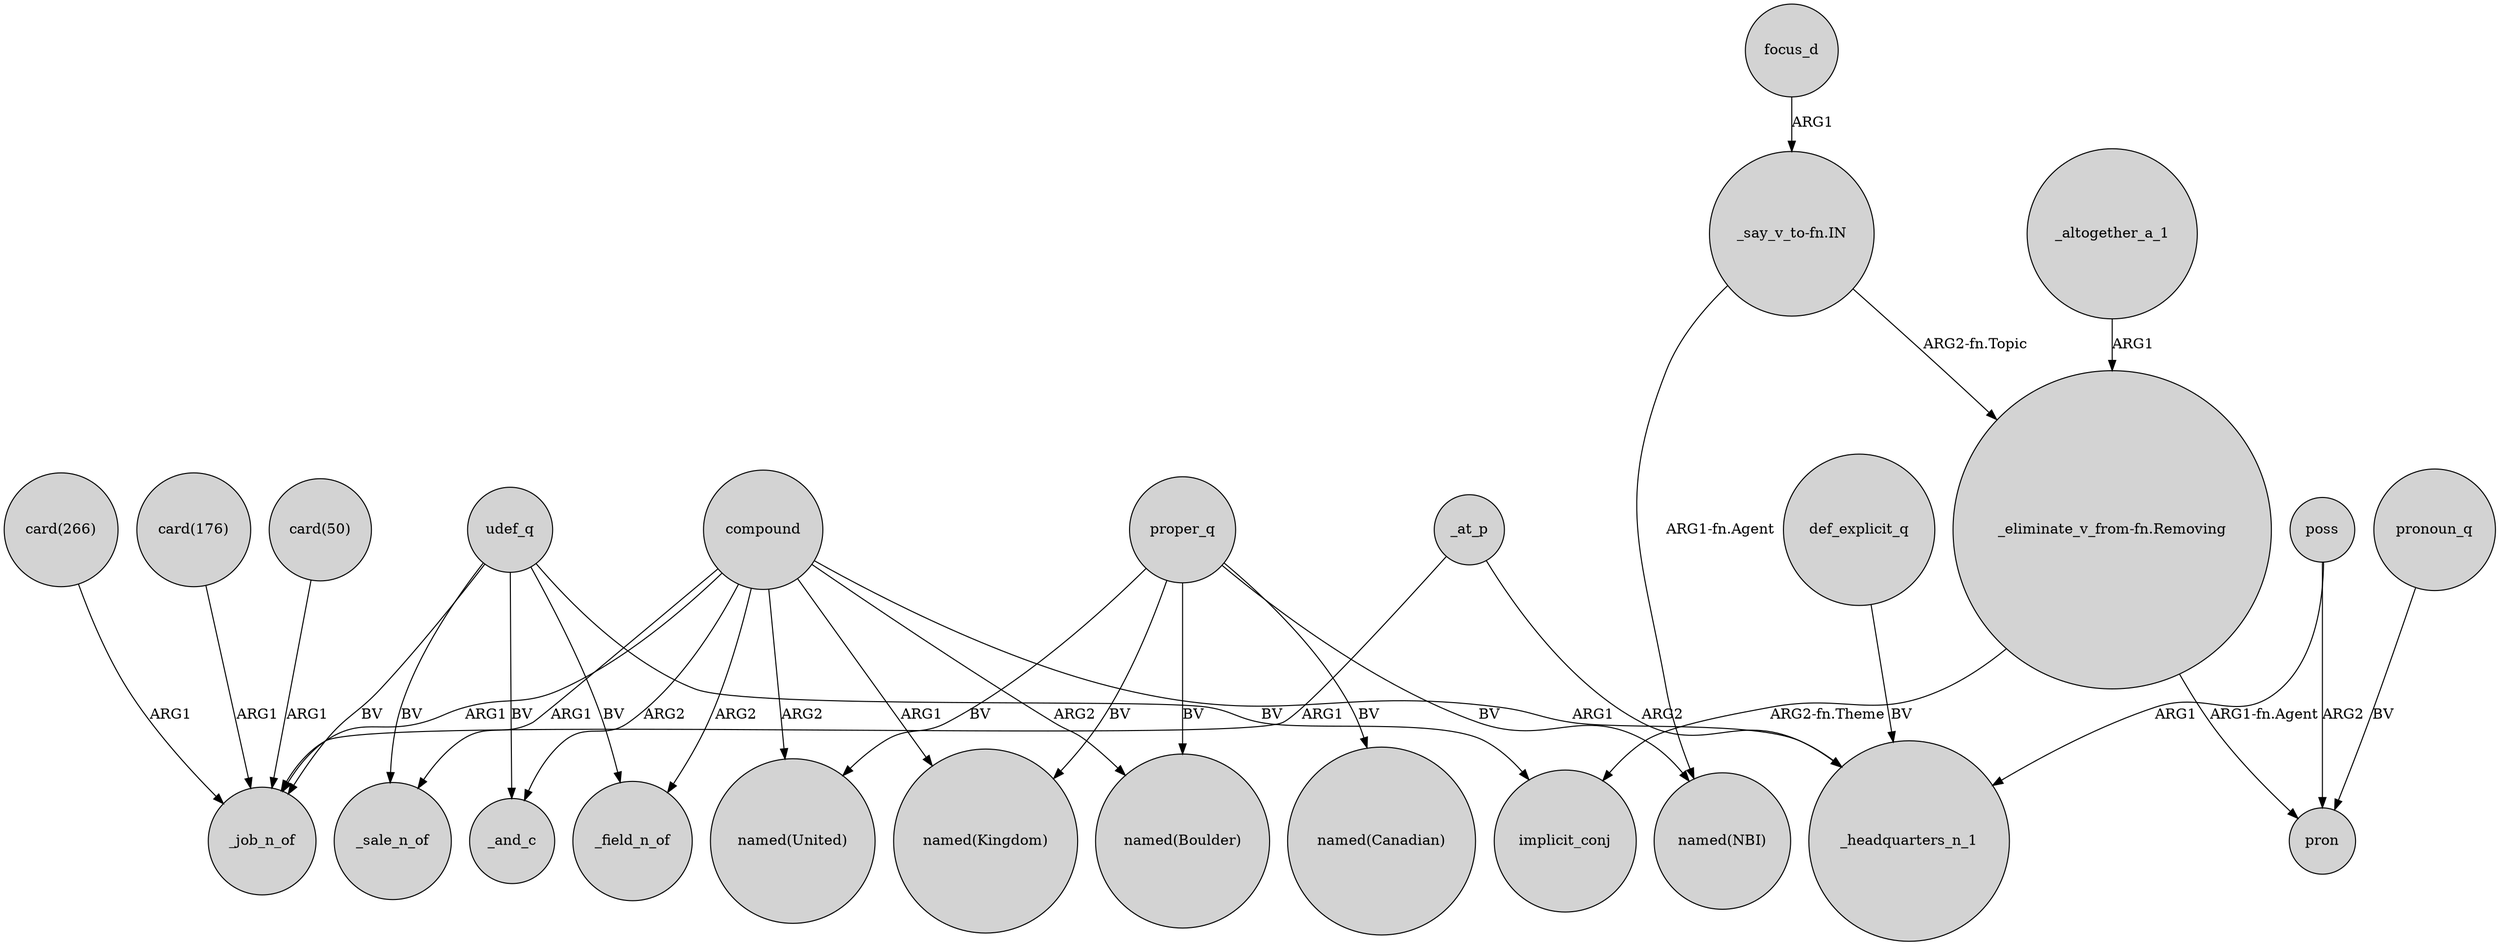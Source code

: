 digraph {
	node [shape=circle style=filled]
	poss -> pron [label=ARG2]
	proper_q -> "named(Boulder)" [label=BV]
	"card(176)" -> _job_n_of [label=ARG1]
	"card(50)" -> _job_n_of [label=ARG1]
	"_eliminate_v_from-fn.Removing" -> implicit_conj [label="ARG2-fn.Theme"]
	"card(266)" -> _job_n_of [label=ARG1]
	compound -> _headquarters_n_1 [label=ARG1]
	proper_q -> "named(Canadian)" [label=BV]
	udef_q -> implicit_conj [label=BV]
	compound -> "named(Boulder)" [label=ARG2]
	udef_q -> _field_n_of [label=BV]
	proper_q -> "named(NBI)" [label=BV]
	compound -> _job_n_of [label=ARG1]
	pronoun_q -> pron [label=BV]
	"_say_v_to-fn.IN" -> "_eliminate_v_from-fn.Removing" [label="ARG2-fn.Topic"]
	compound -> _and_c [label=ARG2]
	_at_p -> _job_n_of [label=ARG1]
	compound -> "named(Kingdom)" [label=ARG1]
	proper_q -> "named(United)" [label=BV]
	_altogether_a_1 -> "_eliminate_v_from-fn.Removing" [label=ARG1]
	"_say_v_to-fn.IN" -> "named(NBI)" [label="ARG1-fn.Agent"]
	udef_q -> _sale_n_of [label=BV]
	"_eliminate_v_from-fn.Removing" -> pron [label="ARG1-fn.Agent"]
	def_explicit_q -> _headquarters_n_1 [label=BV]
	proper_q -> "named(Kingdom)" [label=BV]
	compound -> _field_n_of [label=ARG2]
	_at_p -> _headquarters_n_1 [label=ARG2]
	udef_q -> _job_n_of [label=BV]
	compound -> "named(United)" [label=ARG2]
	udef_q -> _and_c [label=BV]
	compound -> _sale_n_of [label=ARG1]
	focus_d -> "_say_v_to-fn.IN" [label=ARG1]
	poss -> _headquarters_n_1 [label=ARG1]
}
